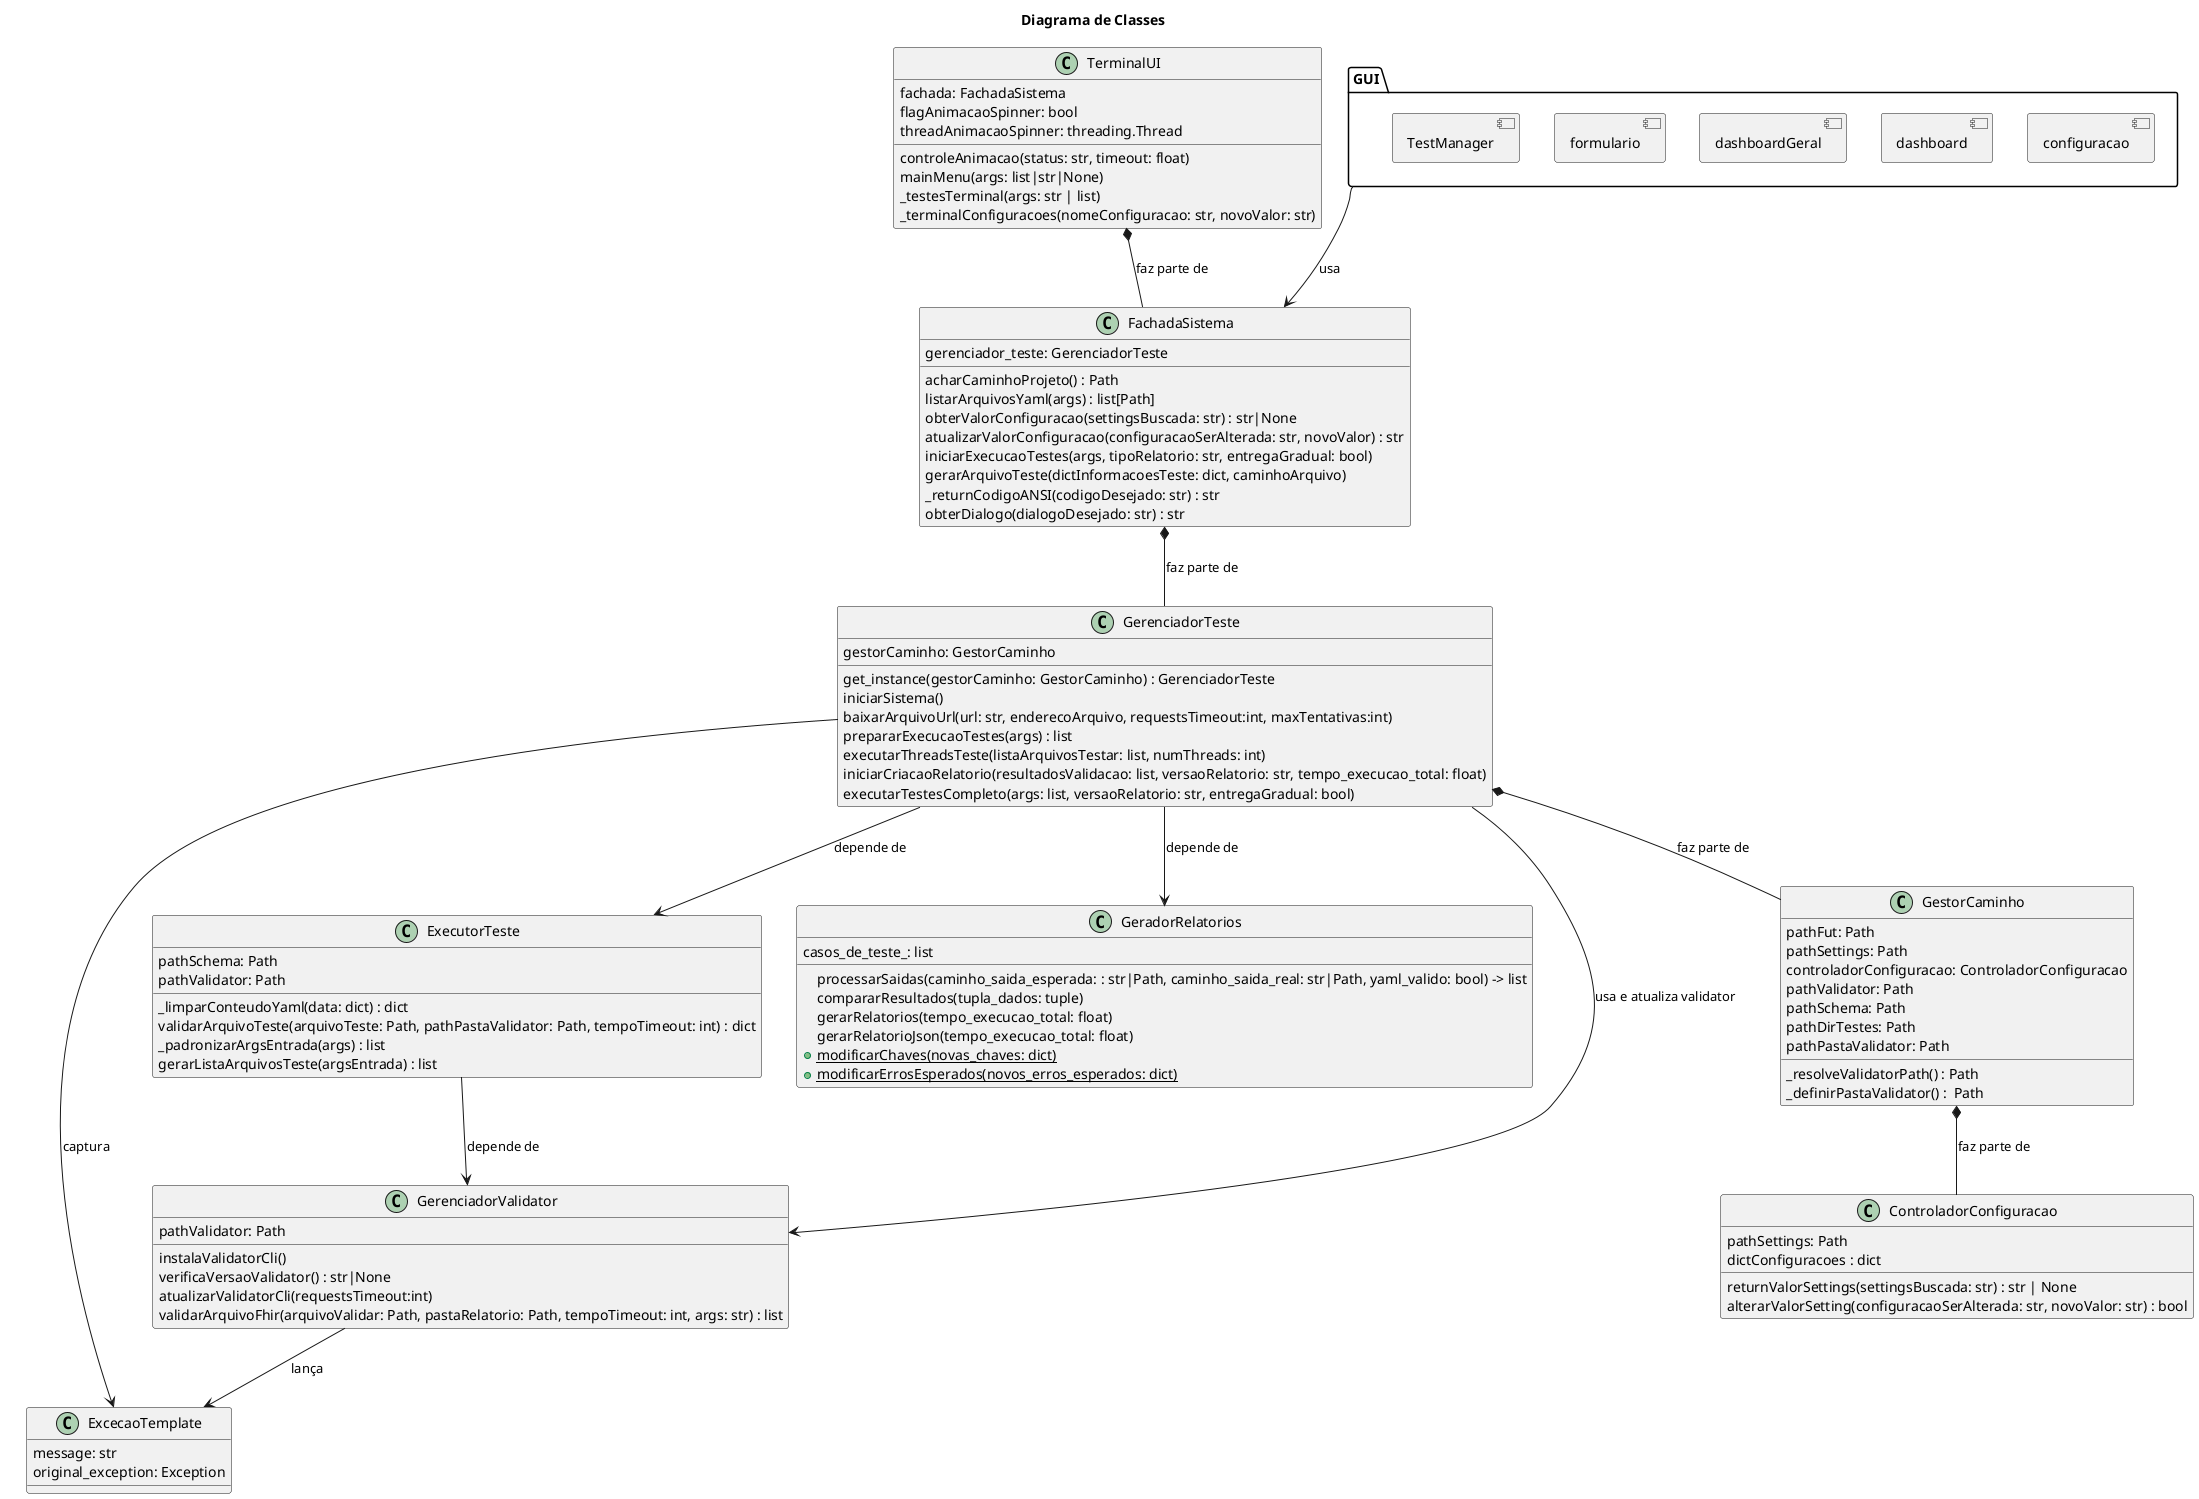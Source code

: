 @startuml Classes

' Título do diagrama
title Diagrama de Classes
top to bottom direction
' Classes
class ControladorConfiguracao {
    pathSettings: Path
    dictConfiguracoes : dict
    returnValorSettings(settingsBuscada: str) : str | None
    alterarValorSetting(configuracaoSerAlterada: str, novoValor: str) : bool
}
class ExcecaoTemplate {
    message: str
    original_exception: Exception
}
class ExecutorTeste {
    pathSchema: Path
    pathValidator: Path
    _limparConteudoYaml(data: dict) : dict
    validarArquivoTeste(arquivoTeste: Path, pathPastaValidator: Path, tempoTimeout: int) : dict
    _padronizarArgsEntrada(args) : list
    gerarListaArquivosTeste(argsEntrada) : list

}
class GeradorRelatorios {
    casos_de_teste_: list
    processarSaidas(caminho_saida_esperada: : str|Path, caminho_saida_real: str|Path, yaml_valido: bool) -> list
    compararResultados(tupla_dados: tuple)
    gerarRelatorios(tempo_execucao_total: float)
    gerarRelatorioJson(tempo_execucao_total: float)
    {static} +modificarChaves(novas_chaves: dict)
    {static} +modificarErrosEsperados(novos_erros_esperados: dict)
}
class GerenciadorTeste {
    gestorCaminho: GestorCaminho
    get_instance(gestorCaminho: GestorCaminho) : GerenciadorTeste
    iniciarSistema()
    baixarArquivoUrl(url: str, enderecoArquivo, requestsTimeout:int, maxTentativas:int)
    prepararExecucaoTestes(args) : list
    executarThreadsTeste(listaArquivosTestar: list, numThreads: int)
    iniciarCriacaoRelatorio(resultadosValidacao: list, versaoRelatorio: str, tempo_execucao_total: float)
    executarTestesCompleto(args: list, versaoRelatorio: str, entregaGradual: bool)
}
class GerenciadorValidator {
    pathValidator: Path
    instalaValidatorCli()
    verificaVersaoValidator() : str|None
    atualizarValidatorCli(requestsTimeout:int)
    validarArquivoFhir(arquivoValidar: Path, pastaRelatorio: Path, tempoTimeout: int, args: str) : list
}
class GestorCaminho {
    pathFut: Path
    pathSettings: Path
    controladorConfiguracao: ControladorConfiguracao
    pathValidator: Path 
    pathSchema: Path  
    pathDirTestes: Path
    pathPastaValidator: Path
    _resolveValidatorPath() : Path   
    _definirPastaValidator() :  Path  

}
class FachadaSistema {
    gerenciador_teste: GerenciadorTeste
    acharCaminhoProjeto() : Path   
    listarArquivosYaml(args) : list[Path]
    obterValorConfiguracao(settingsBuscada: str) : str|None
    atualizarValorConfiguracao(configuracaoSerAlterada: str, novoValor) : str 
    iniciarExecucaoTestes(args, tipoRelatorio: str, entregaGradual: bool)
    gerarArquivoTeste(dictInformacoesTeste: dict, caminhoArquivo)
    _returnCodigoANSI(codigoDesejado: str) : str
    obterDialogo(dialogoDesejado: str) : str
}
class TerminalUI {
    fachada: FachadaSistema
    flagAnimacaoSpinner: bool
    threadAnimacaoSpinner: threading.Thread
    controleAnimacao(status: str, timeout: float)
    mainMenu(args: list|str|None)
    _testesTerminal(args: str | list)
    _terminalConfiguracoes(nomeConfiguracao: str, novoValor: str)
}
package GUI {
    component configuracao{

    }
    component dashboard{

    }
    component dashboardGeral{

    }
    component formulario{

    }
    component TestManager{

    }
}

' Relacoes
GUI --> FachadaSistema : usa
GerenciadorTeste --> GeradorRelatorios : depende de
GerenciadorTeste --> ExecutorTeste : depende de
ExecutorTeste --> GerenciadorValidator : depende de
GerenciadorTeste --> GerenciadorValidator : usa e atualiza validator

'' Excecao template
GerenciadorValidator --> ExcecaoTemplate : lança
GerenciadorTeste --> ExcecaoTemplate : captura

'' Composições
GerenciadorTeste *-- GestorCaminho : faz parte de
GestorCaminho *-- ControladorConfiguracao : faz parte de
FachadaSistema *-- GerenciadorTeste : faz parte de
TerminalUI *-- FachadaSistema : faz parte de

@enduml